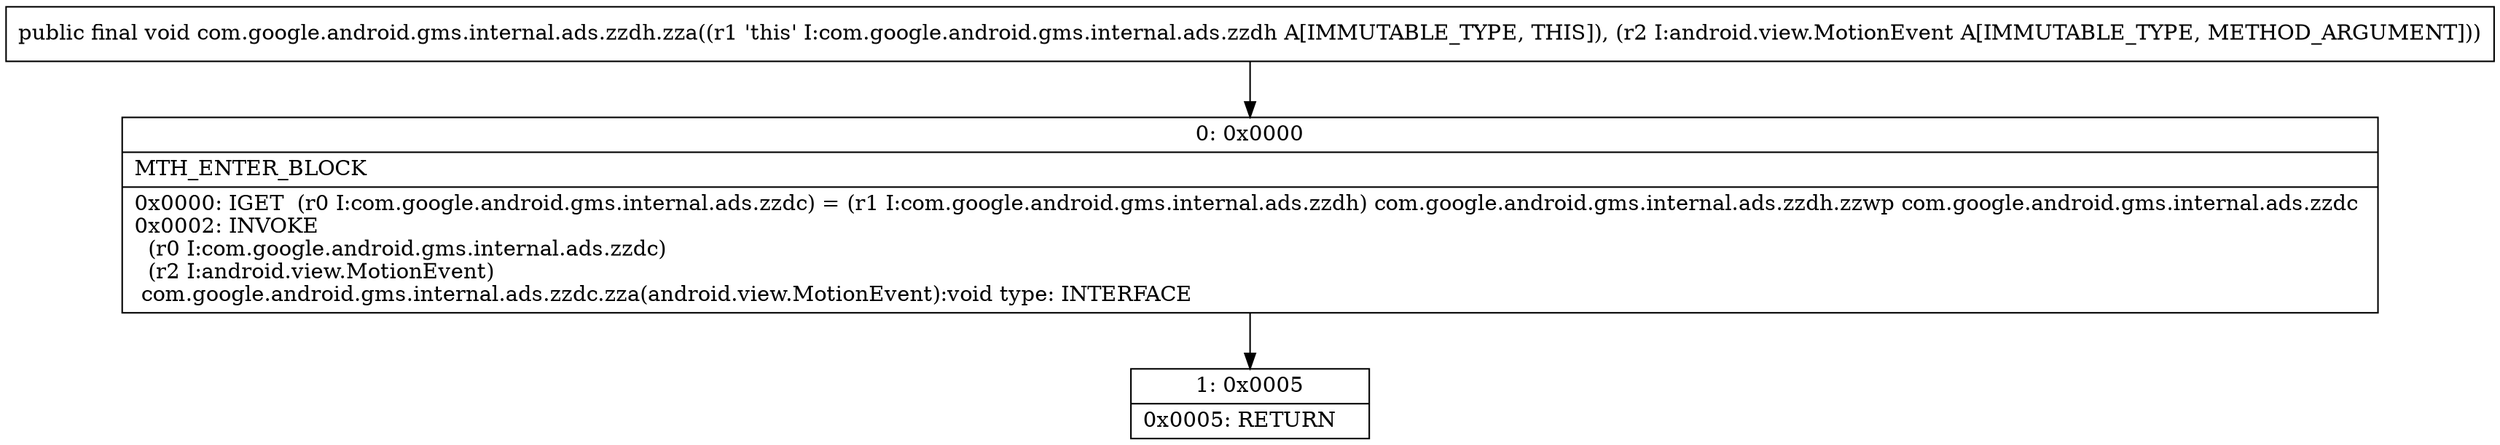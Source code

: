 digraph "CFG forcom.google.android.gms.internal.ads.zzdh.zza(Landroid\/view\/MotionEvent;)V" {
Node_0 [shape=record,label="{0\:\ 0x0000|MTH_ENTER_BLOCK\l|0x0000: IGET  (r0 I:com.google.android.gms.internal.ads.zzdc) = (r1 I:com.google.android.gms.internal.ads.zzdh) com.google.android.gms.internal.ads.zzdh.zzwp com.google.android.gms.internal.ads.zzdc \l0x0002: INVOKE  \l  (r0 I:com.google.android.gms.internal.ads.zzdc)\l  (r2 I:android.view.MotionEvent)\l com.google.android.gms.internal.ads.zzdc.zza(android.view.MotionEvent):void type: INTERFACE \l}"];
Node_1 [shape=record,label="{1\:\ 0x0005|0x0005: RETURN   \l}"];
MethodNode[shape=record,label="{public final void com.google.android.gms.internal.ads.zzdh.zza((r1 'this' I:com.google.android.gms.internal.ads.zzdh A[IMMUTABLE_TYPE, THIS]), (r2 I:android.view.MotionEvent A[IMMUTABLE_TYPE, METHOD_ARGUMENT])) }"];
MethodNode -> Node_0;
Node_0 -> Node_1;
}


